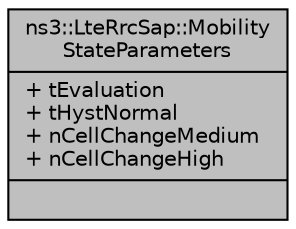 digraph "ns3::LteRrcSap::MobilityStateParameters"
{
  edge [fontname="Helvetica",fontsize="10",labelfontname="Helvetica",labelfontsize="10"];
  node [fontname="Helvetica",fontsize="10",shape=record];
  Node1 [label="{ns3::LteRrcSap::Mobility\lStateParameters\n|+ tEvaluation\l+ tHystNormal\l+ nCellChangeMedium\l+ nCellChangeHigh\l|}",height=0.2,width=0.4,color="black", fillcolor="grey75", style="filled", fontcolor="black"];
}
